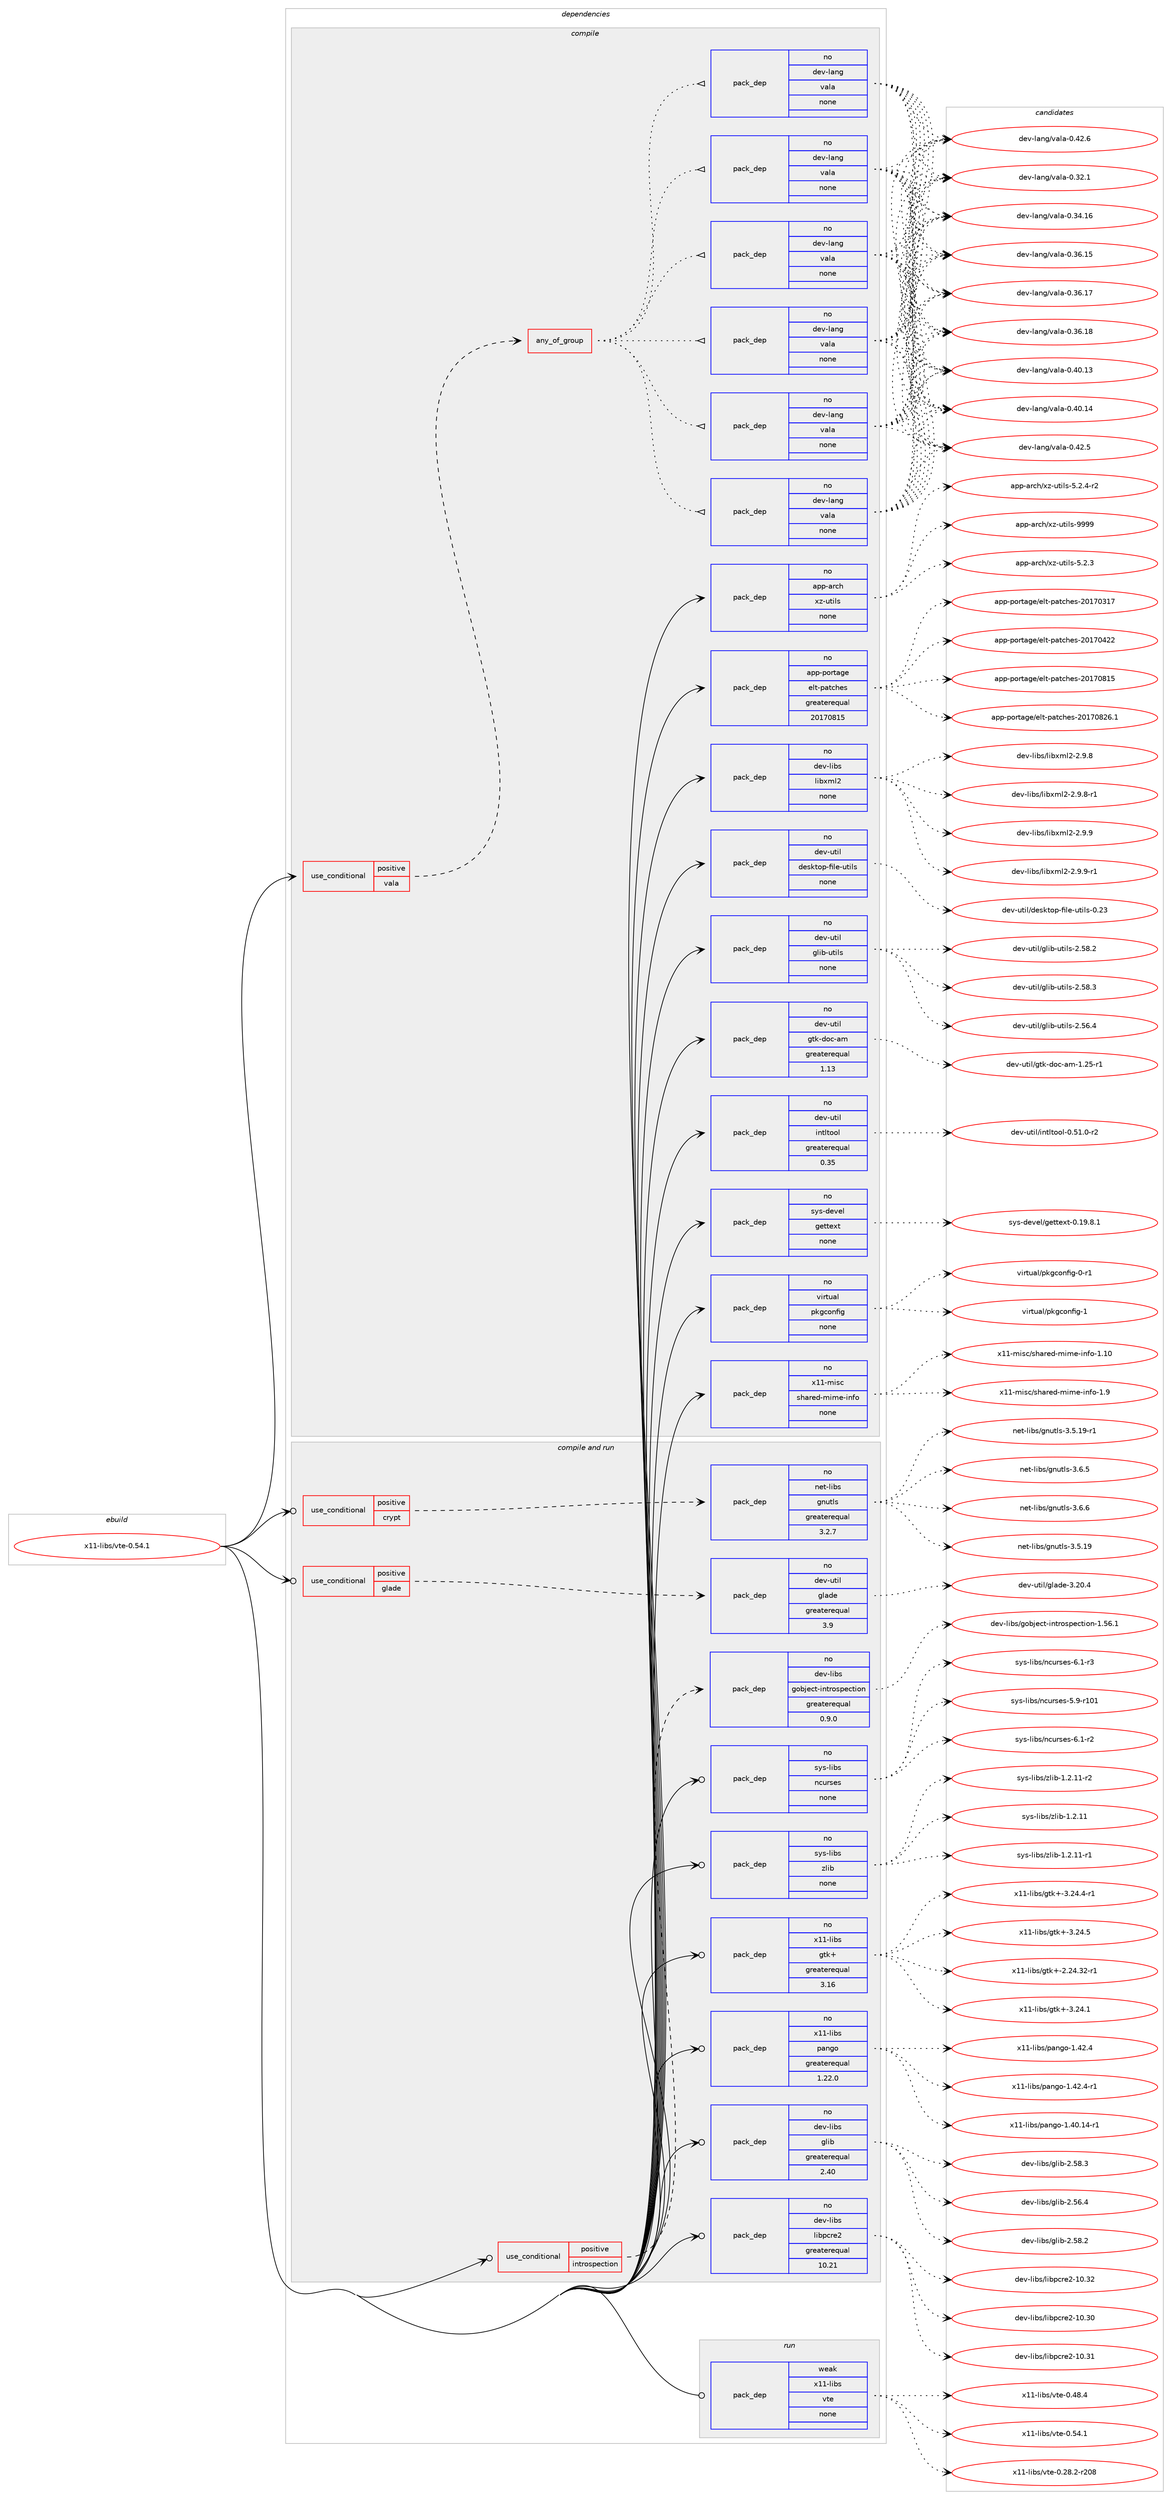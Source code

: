digraph prolog {

# *************
# Graph options
# *************

newrank=true;
concentrate=true;
compound=true;
graph [rankdir=LR,fontname=Helvetica,fontsize=10,ranksep=1.5];#, ranksep=2.5, nodesep=0.2];
edge  [arrowhead=vee];
node  [fontname=Helvetica,fontsize=10];

# **********
# The ebuild
# **********

subgraph cluster_leftcol {
color=gray;
rank=same;
label=<<i>ebuild</i>>;
id [label="x11-libs/vte-0.54.1", color=red, width=4, href="../x11-libs/vte-0.54.1.svg"];
}

# ****************
# The dependencies
# ****************

subgraph cluster_midcol {
color=gray;
label=<<i>dependencies</i>>;
subgraph cluster_compile {
fillcolor="#eeeeee";
style=filled;
label=<<i>compile</i>>;
subgraph cond466261 {
dependency1761300 [label=<<TABLE BORDER="0" CELLBORDER="1" CELLSPACING="0" CELLPADDING="4"><TR><TD ROWSPAN="3" CELLPADDING="10">use_conditional</TD></TR><TR><TD>positive</TD></TR><TR><TD>vala</TD></TR></TABLE>>, shape=none, color=red];
subgraph any28614 {
dependency1761301 [label=<<TABLE BORDER="0" CELLBORDER="1" CELLSPACING="0" CELLPADDING="4"><TR><TD CELLPADDING="10">any_of_group</TD></TR></TABLE>>, shape=none, color=red];subgraph pack1265417 {
dependency1761302 [label=<<TABLE BORDER="0" CELLBORDER="1" CELLSPACING="0" CELLPADDING="4" WIDTH="220"><TR><TD ROWSPAN="6" CELLPADDING="30">pack_dep</TD></TR><TR><TD WIDTH="110">no</TD></TR><TR><TD>dev-lang</TD></TR><TR><TD>vala</TD></TR><TR><TD>none</TD></TR><TR><TD></TD></TR></TABLE>>, shape=none, color=blue];
}
dependency1761301:e -> dependency1761302:w [weight=20,style="dotted",arrowhead="oinv"];
subgraph pack1265418 {
dependency1761303 [label=<<TABLE BORDER="0" CELLBORDER="1" CELLSPACING="0" CELLPADDING="4" WIDTH="220"><TR><TD ROWSPAN="6" CELLPADDING="30">pack_dep</TD></TR><TR><TD WIDTH="110">no</TD></TR><TR><TD>dev-lang</TD></TR><TR><TD>vala</TD></TR><TR><TD>none</TD></TR><TR><TD></TD></TR></TABLE>>, shape=none, color=blue];
}
dependency1761301:e -> dependency1761303:w [weight=20,style="dotted",arrowhead="oinv"];
subgraph pack1265419 {
dependency1761304 [label=<<TABLE BORDER="0" CELLBORDER="1" CELLSPACING="0" CELLPADDING="4" WIDTH="220"><TR><TD ROWSPAN="6" CELLPADDING="30">pack_dep</TD></TR><TR><TD WIDTH="110">no</TD></TR><TR><TD>dev-lang</TD></TR><TR><TD>vala</TD></TR><TR><TD>none</TD></TR><TR><TD></TD></TR></TABLE>>, shape=none, color=blue];
}
dependency1761301:e -> dependency1761304:w [weight=20,style="dotted",arrowhead="oinv"];
subgraph pack1265420 {
dependency1761305 [label=<<TABLE BORDER="0" CELLBORDER="1" CELLSPACING="0" CELLPADDING="4" WIDTH="220"><TR><TD ROWSPAN="6" CELLPADDING="30">pack_dep</TD></TR><TR><TD WIDTH="110">no</TD></TR><TR><TD>dev-lang</TD></TR><TR><TD>vala</TD></TR><TR><TD>none</TD></TR><TR><TD></TD></TR></TABLE>>, shape=none, color=blue];
}
dependency1761301:e -> dependency1761305:w [weight=20,style="dotted",arrowhead="oinv"];
subgraph pack1265421 {
dependency1761306 [label=<<TABLE BORDER="0" CELLBORDER="1" CELLSPACING="0" CELLPADDING="4" WIDTH="220"><TR><TD ROWSPAN="6" CELLPADDING="30">pack_dep</TD></TR><TR><TD WIDTH="110">no</TD></TR><TR><TD>dev-lang</TD></TR><TR><TD>vala</TD></TR><TR><TD>none</TD></TR><TR><TD></TD></TR></TABLE>>, shape=none, color=blue];
}
dependency1761301:e -> dependency1761306:w [weight=20,style="dotted",arrowhead="oinv"];
subgraph pack1265422 {
dependency1761307 [label=<<TABLE BORDER="0" CELLBORDER="1" CELLSPACING="0" CELLPADDING="4" WIDTH="220"><TR><TD ROWSPAN="6" CELLPADDING="30">pack_dep</TD></TR><TR><TD WIDTH="110">no</TD></TR><TR><TD>dev-lang</TD></TR><TR><TD>vala</TD></TR><TR><TD>none</TD></TR><TR><TD></TD></TR></TABLE>>, shape=none, color=blue];
}
dependency1761301:e -> dependency1761307:w [weight=20,style="dotted",arrowhead="oinv"];
}
dependency1761300:e -> dependency1761301:w [weight=20,style="dashed",arrowhead="vee"];
}
id:e -> dependency1761300:w [weight=20,style="solid",arrowhead="vee"];
subgraph pack1265423 {
dependency1761308 [label=<<TABLE BORDER="0" CELLBORDER="1" CELLSPACING="0" CELLPADDING="4" WIDTH="220"><TR><TD ROWSPAN="6" CELLPADDING="30">pack_dep</TD></TR><TR><TD WIDTH="110">no</TD></TR><TR><TD>app-arch</TD></TR><TR><TD>xz-utils</TD></TR><TR><TD>none</TD></TR><TR><TD></TD></TR></TABLE>>, shape=none, color=blue];
}
id:e -> dependency1761308:w [weight=20,style="solid",arrowhead="vee"];
subgraph pack1265424 {
dependency1761309 [label=<<TABLE BORDER="0" CELLBORDER="1" CELLSPACING="0" CELLPADDING="4" WIDTH="220"><TR><TD ROWSPAN="6" CELLPADDING="30">pack_dep</TD></TR><TR><TD WIDTH="110">no</TD></TR><TR><TD>app-portage</TD></TR><TR><TD>elt-patches</TD></TR><TR><TD>greaterequal</TD></TR><TR><TD>20170815</TD></TR></TABLE>>, shape=none, color=blue];
}
id:e -> dependency1761309:w [weight=20,style="solid",arrowhead="vee"];
subgraph pack1265425 {
dependency1761310 [label=<<TABLE BORDER="0" CELLBORDER="1" CELLSPACING="0" CELLPADDING="4" WIDTH="220"><TR><TD ROWSPAN="6" CELLPADDING="30">pack_dep</TD></TR><TR><TD WIDTH="110">no</TD></TR><TR><TD>dev-libs</TD></TR><TR><TD>libxml2</TD></TR><TR><TD>none</TD></TR><TR><TD></TD></TR></TABLE>>, shape=none, color=blue];
}
id:e -> dependency1761310:w [weight=20,style="solid",arrowhead="vee"];
subgraph pack1265426 {
dependency1761311 [label=<<TABLE BORDER="0" CELLBORDER="1" CELLSPACING="0" CELLPADDING="4" WIDTH="220"><TR><TD ROWSPAN="6" CELLPADDING="30">pack_dep</TD></TR><TR><TD WIDTH="110">no</TD></TR><TR><TD>dev-util</TD></TR><TR><TD>desktop-file-utils</TD></TR><TR><TD>none</TD></TR><TR><TD></TD></TR></TABLE>>, shape=none, color=blue];
}
id:e -> dependency1761311:w [weight=20,style="solid",arrowhead="vee"];
subgraph pack1265427 {
dependency1761312 [label=<<TABLE BORDER="0" CELLBORDER="1" CELLSPACING="0" CELLPADDING="4" WIDTH="220"><TR><TD ROWSPAN="6" CELLPADDING="30">pack_dep</TD></TR><TR><TD WIDTH="110">no</TD></TR><TR><TD>dev-util</TD></TR><TR><TD>glib-utils</TD></TR><TR><TD>none</TD></TR><TR><TD></TD></TR></TABLE>>, shape=none, color=blue];
}
id:e -> dependency1761312:w [weight=20,style="solid",arrowhead="vee"];
subgraph pack1265428 {
dependency1761313 [label=<<TABLE BORDER="0" CELLBORDER="1" CELLSPACING="0" CELLPADDING="4" WIDTH="220"><TR><TD ROWSPAN="6" CELLPADDING="30">pack_dep</TD></TR><TR><TD WIDTH="110">no</TD></TR><TR><TD>dev-util</TD></TR><TR><TD>gtk-doc-am</TD></TR><TR><TD>greaterequal</TD></TR><TR><TD>1.13</TD></TR></TABLE>>, shape=none, color=blue];
}
id:e -> dependency1761313:w [weight=20,style="solid",arrowhead="vee"];
subgraph pack1265429 {
dependency1761314 [label=<<TABLE BORDER="0" CELLBORDER="1" CELLSPACING="0" CELLPADDING="4" WIDTH="220"><TR><TD ROWSPAN="6" CELLPADDING="30">pack_dep</TD></TR><TR><TD WIDTH="110">no</TD></TR><TR><TD>dev-util</TD></TR><TR><TD>intltool</TD></TR><TR><TD>greaterequal</TD></TR><TR><TD>0.35</TD></TR></TABLE>>, shape=none, color=blue];
}
id:e -> dependency1761314:w [weight=20,style="solid",arrowhead="vee"];
subgraph pack1265430 {
dependency1761315 [label=<<TABLE BORDER="0" CELLBORDER="1" CELLSPACING="0" CELLPADDING="4" WIDTH="220"><TR><TD ROWSPAN="6" CELLPADDING="30">pack_dep</TD></TR><TR><TD WIDTH="110">no</TD></TR><TR><TD>sys-devel</TD></TR><TR><TD>gettext</TD></TR><TR><TD>none</TD></TR><TR><TD></TD></TR></TABLE>>, shape=none, color=blue];
}
id:e -> dependency1761315:w [weight=20,style="solid",arrowhead="vee"];
subgraph pack1265431 {
dependency1761316 [label=<<TABLE BORDER="0" CELLBORDER="1" CELLSPACING="0" CELLPADDING="4" WIDTH="220"><TR><TD ROWSPAN="6" CELLPADDING="30">pack_dep</TD></TR><TR><TD WIDTH="110">no</TD></TR><TR><TD>virtual</TD></TR><TR><TD>pkgconfig</TD></TR><TR><TD>none</TD></TR><TR><TD></TD></TR></TABLE>>, shape=none, color=blue];
}
id:e -> dependency1761316:w [weight=20,style="solid",arrowhead="vee"];
subgraph pack1265432 {
dependency1761317 [label=<<TABLE BORDER="0" CELLBORDER="1" CELLSPACING="0" CELLPADDING="4" WIDTH="220"><TR><TD ROWSPAN="6" CELLPADDING="30">pack_dep</TD></TR><TR><TD WIDTH="110">no</TD></TR><TR><TD>x11-misc</TD></TR><TR><TD>shared-mime-info</TD></TR><TR><TD>none</TD></TR><TR><TD></TD></TR></TABLE>>, shape=none, color=blue];
}
id:e -> dependency1761317:w [weight=20,style="solid",arrowhead="vee"];
}
subgraph cluster_compileandrun {
fillcolor="#eeeeee";
style=filled;
label=<<i>compile and run</i>>;
subgraph cond466262 {
dependency1761318 [label=<<TABLE BORDER="0" CELLBORDER="1" CELLSPACING="0" CELLPADDING="4"><TR><TD ROWSPAN="3" CELLPADDING="10">use_conditional</TD></TR><TR><TD>positive</TD></TR><TR><TD>crypt</TD></TR></TABLE>>, shape=none, color=red];
subgraph pack1265433 {
dependency1761319 [label=<<TABLE BORDER="0" CELLBORDER="1" CELLSPACING="0" CELLPADDING="4" WIDTH="220"><TR><TD ROWSPAN="6" CELLPADDING="30">pack_dep</TD></TR><TR><TD WIDTH="110">no</TD></TR><TR><TD>net-libs</TD></TR><TR><TD>gnutls</TD></TR><TR><TD>greaterequal</TD></TR><TR><TD>3.2.7</TD></TR></TABLE>>, shape=none, color=blue];
}
dependency1761318:e -> dependency1761319:w [weight=20,style="dashed",arrowhead="vee"];
}
id:e -> dependency1761318:w [weight=20,style="solid",arrowhead="odotvee"];
subgraph cond466263 {
dependency1761320 [label=<<TABLE BORDER="0" CELLBORDER="1" CELLSPACING="0" CELLPADDING="4"><TR><TD ROWSPAN="3" CELLPADDING="10">use_conditional</TD></TR><TR><TD>positive</TD></TR><TR><TD>glade</TD></TR></TABLE>>, shape=none, color=red];
subgraph pack1265434 {
dependency1761321 [label=<<TABLE BORDER="0" CELLBORDER="1" CELLSPACING="0" CELLPADDING="4" WIDTH="220"><TR><TD ROWSPAN="6" CELLPADDING="30">pack_dep</TD></TR><TR><TD WIDTH="110">no</TD></TR><TR><TD>dev-util</TD></TR><TR><TD>glade</TD></TR><TR><TD>greaterequal</TD></TR><TR><TD>3.9</TD></TR></TABLE>>, shape=none, color=blue];
}
dependency1761320:e -> dependency1761321:w [weight=20,style="dashed",arrowhead="vee"];
}
id:e -> dependency1761320:w [weight=20,style="solid",arrowhead="odotvee"];
subgraph cond466264 {
dependency1761322 [label=<<TABLE BORDER="0" CELLBORDER="1" CELLSPACING="0" CELLPADDING="4"><TR><TD ROWSPAN="3" CELLPADDING="10">use_conditional</TD></TR><TR><TD>positive</TD></TR><TR><TD>introspection</TD></TR></TABLE>>, shape=none, color=red];
subgraph pack1265435 {
dependency1761323 [label=<<TABLE BORDER="0" CELLBORDER="1" CELLSPACING="0" CELLPADDING="4" WIDTH="220"><TR><TD ROWSPAN="6" CELLPADDING="30">pack_dep</TD></TR><TR><TD WIDTH="110">no</TD></TR><TR><TD>dev-libs</TD></TR><TR><TD>gobject-introspection</TD></TR><TR><TD>greaterequal</TD></TR><TR><TD>0.9.0</TD></TR></TABLE>>, shape=none, color=blue];
}
dependency1761322:e -> dependency1761323:w [weight=20,style="dashed",arrowhead="vee"];
}
id:e -> dependency1761322:w [weight=20,style="solid",arrowhead="odotvee"];
subgraph pack1265436 {
dependency1761324 [label=<<TABLE BORDER="0" CELLBORDER="1" CELLSPACING="0" CELLPADDING="4" WIDTH="220"><TR><TD ROWSPAN="6" CELLPADDING="30">pack_dep</TD></TR><TR><TD WIDTH="110">no</TD></TR><TR><TD>dev-libs</TD></TR><TR><TD>glib</TD></TR><TR><TD>greaterequal</TD></TR><TR><TD>2.40</TD></TR></TABLE>>, shape=none, color=blue];
}
id:e -> dependency1761324:w [weight=20,style="solid",arrowhead="odotvee"];
subgraph pack1265437 {
dependency1761325 [label=<<TABLE BORDER="0" CELLBORDER="1" CELLSPACING="0" CELLPADDING="4" WIDTH="220"><TR><TD ROWSPAN="6" CELLPADDING="30">pack_dep</TD></TR><TR><TD WIDTH="110">no</TD></TR><TR><TD>dev-libs</TD></TR><TR><TD>libpcre2</TD></TR><TR><TD>greaterequal</TD></TR><TR><TD>10.21</TD></TR></TABLE>>, shape=none, color=blue];
}
id:e -> dependency1761325:w [weight=20,style="solid",arrowhead="odotvee"];
subgraph pack1265438 {
dependency1761326 [label=<<TABLE BORDER="0" CELLBORDER="1" CELLSPACING="0" CELLPADDING="4" WIDTH="220"><TR><TD ROWSPAN="6" CELLPADDING="30">pack_dep</TD></TR><TR><TD WIDTH="110">no</TD></TR><TR><TD>sys-libs</TD></TR><TR><TD>ncurses</TD></TR><TR><TD>none</TD></TR><TR><TD></TD></TR></TABLE>>, shape=none, color=blue];
}
id:e -> dependency1761326:w [weight=20,style="solid",arrowhead="odotvee"];
subgraph pack1265439 {
dependency1761327 [label=<<TABLE BORDER="0" CELLBORDER="1" CELLSPACING="0" CELLPADDING="4" WIDTH="220"><TR><TD ROWSPAN="6" CELLPADDING="30">pack_dep</TD></TR><TR><TD WIDTH="110">no</TD></TR><TR><TD>sys-libs</TD></TR><TR><TD>zlib</TD></TR><TR><TD>none</TD></TR><TR><TD></TD></TR></TABLE>>, shape=none, color=blue];
}
id:e -> dependency1761327:w [weight=20,style="solid",arrowhead="odotvee"];
subgraph pack1265440 {
dependency1761328 [label=<<TABLE BORDER="0" CELLBORDER="1" CELLSPACING="0" CELLPADDING="4" WIDTH="220"><TR><TD ROWSPAN="6" CELLPADDING="30">pack_dep</TD></TR><TR><TD WIDTH="110">no</TD></TR><TR><TD>x11-libs</TD></TR><TR><TD>gtk+</TD></TR><TR><TD>greaterequal</TD></TR><TR><TD>3.16</TD></TR></TABLE>>, shape=none, color=blue];
}
id:e -> dependency1761328:w [weight=20,style="solid",arrowhead="odotvee"];
subgraph pack1265441 {
dependency1761329 [label=<<TABLE BORDER="0" CELLBORDER="1" CELLSPACING="0" CELLPADDING="4" WIDTH="220"><TR><TD ROWSPAN="6" CELLPADDING="30">pack_dep</TD></TR><TR><TD WIDTH="110">no</TD></TR><TR><TD>x11-libs</TD></TR><TR><TD>pango</TD></TR><TR><TD>greaterequal</TD></TR><TR><TD>1.22.0</TD></TR></TABLE>>, shape=none, color=blue];
}
id:e -> dependency1761329:w [weight=20,style="solid",arrowhead="odotvee"];
}
subgraph cluster_run {
fillcolor="#eeeeee";
style=filled;
label=<<i>run</i>>;
subgraph pack1265442 {
dependency1761330 [label=<<TABLE BORDER="0" CELLBORDER="1" CELLSPACING="0" CELLPADDING="4" WIDTH="220"><TR><TD ROWSPAN="6" CELLPADDING="30">pack_dep</TD></TR><TR><TD WIDTH="110">weak</TD></TR><TR><TD>x11-libs</TD></TR><TR><TD>vte</TD></TR><TR><TD>none</TD></TR><TR><TD></TD></TR></TABLE>>, shape=none, color=blue];
}
id:e -> dependency1761330:w [weight=20,style="solid",arrowhead="odot"];
}
}

# **************
# The candidates
# **************

subgraph cluster_choices {
rank=same;
color=gray;
label=<<i>candidates</i>>;

subgraph choice1265417 {
color=black;
nodesep=1;
choice100101118451089711010347118971089745484651504649 [label="dev-lang/vala-0.32.1", color=red, width=4,href="../dev-lang/vala-0.32.1.svg"];
choice10010111845108971101034711897108974548465152464954 [label="dev-lang/vala-0.34.16", color=red, width=4,href="../dev-lang/vala-0.34.16.svg"];
choice10010111845108971101034711897108974548465154464953 [label="dev-lang/vala-0.36.15", color=red, width=4,href="../dev-lang/vala-0.36.15.svg"];
choice10010111845108971101034711897108974548465154464955 [label="dev-lang/vala-0.36.17", color=red, width=4,href="../dev-lang/vala-0.36.17.svg"];
choice10010111845108971101034711897108974548465154464956 [label="dev-lang/vala-0.36.18", color=red, width=4,href="../dev-lang/vala-0.36.18.svg"];
choice10010111845108971101034711897108974548465248464951 [label="dev-lang/vala-0.40.13", color=red, width=4,href="../dev-lang/vala-0.40.13.svg"];
choice10010111845108971101034711897108974548465248464952 [label="dev-lang/vala-0.40.14", color=red, width=4,href="../dev-lang/vala-0.40.14.svg"];
choice100101118451089711010347118971089745484652504653 [label="dev-lang/vala-0.42.5", color=red, width=4,href="../dev-lang/vala-0.42.5.svg"];
choice100101118451089711010347118971089745484652504654 [label="dev-lang/vala-0.42.6", color=red, width=4,href="../dev-lang/vala-0.42.6.svg"];
dependency1761302:e -> choice100101118451089711010347118971089745484651504649:w [style=dotted,weight="100"];
dependency1761302:e -> choice10010111845108971101034711897108974548465152464954:w [style=dotted,weight="100"];
dependency1761302:e -> choice10010111845108971101034711897108974548465154464953:w [style=dotted,weight="100"];
dependency1761302:e -> choice10010111845108971101034711897108974548465154464955:w [style=dotted,weight="100"];
dependency1761302:e -> choice10010111845108971101034711897108974548465154464956:w [style=dotted,weight="100"];
dependency1761302:e -> choice10010111845108971101034711897108974548465248464951:w [style=dotted,weight="100"];
dependency1761302:e -> choice10010111845108971101034711897108974548465248464952:w [style=dotted,weight="100"];
dependency1761302:e -> choice100101118451089711010347118971089745484652504653:w [style=dotted,weight="100"];
dependency1761302:e -> choice100101118451089711010347118971089745484652504654:w [style=dotted,weight="100"];
}
subgraph choice1265418 {
color=black;
nodesep=1;
choice100101118451089711010347118971089745484651504649 [label="dev-lang/vala-0.32.1", color=red, width=4,href="../dev-lang/vala-0.32.1.svg"];
choice10010111845108971101034711897108974548465152464954 [label="dev-lang/vala-0.34.16", color=red, width=4,href="../dev-lang/vala-0.34.16.svg"];
choice10010111845108971101034711897108974548465154464953 [label="dev-lang/vala-0.36.15", color=red, width=4,href="../dev-lang/vala-0.36.15.svg"];
choice10010111845108971101034711897108974548465154464955 [label="dev-lang/vala-0.36.17", color=red, width=4,href="../dev-lang/vala-0.36.17.svg"];
choice10010111845108971101034711897108974548465154464956 [label="dev-lang/vala-0.36.18", color=red, width=4,href="../dev-lang/vala-0.36.18.svg"];
choice10010111845108971101034711897108974548465248464951 [label="dev-lang/vala-0.40.13", color=red, width=4,href="../dev-lang/vala-0.40.13.svg"];
choice10010111845108971101034711897108974548465248464952 [label="dev-lang/vala-0.40.14", color=red, width=4,href="../dev-lang/vala-0.40.14.svg"];
choice100101118451089711010347118971089745484652504653 [label="dev-lang/vala-0.42.5", color=red, width=4,href="../dev-lang/vala-0.42.5.svg"];
choice100101118451089711010347118971089745484652504654 [label="dev-lang/vala-0.42.6", color=red, width=4,href="../dev-lang/vala-0.42.6.svg"];
dependency1761303:e -> choice100101118451089711010347118971089745484651504649:w [style=dotted,weight="100"];
dependency1761303:e -> choice10010111845108971101034711897108974548465152464954:w [style=dotted,weight="100"];
dependency1761303:e -> choice10010111845108971101034711897108974548465154464953:w [style=dotted,weight="100"];
dependency1761303:e -> choice10010111845108971101034711897108974548465154464955:w [style=dotted,weight="100"];
dependency1761303:e -> choice10010111845108971101034711897108974548465154464956:w [style=dotted,weight="100"];
dependency1761303:e -> choice10010111845108971101034711897108974548465248464951:w [style=dotted,weight="100"];
dependency1761303:e -> choice10010111845108971101034711897108974548465248464952:w [style=dotted,weight="100"];
dependency1761303:e -> choice100101118451089711010347118971089745484652504653:w [style=dotted,weight="100"];
dependency1761303:e -> choice100101118451089711010347118971089745484652504654:w [style=dotted,weight="100"];
}
subgraph choice1265419 {
color=black;
nodesep=1;
choice100101118451089711010347118971089745484651504649 [label="dev-lang/vala-0.32.1", color=red, width=4,href="../dev-lang/vala-0.32.1.svg"];
choice10010111845108971101034711897108974548465152464954 [label="dev-lang/vala-0.34.16", color=red, width=4,href="../dev-lang/vala-0.34.16.svg"];
choice10010111845108971101034711897108974548465154464953 [label="dev-lang/vala-0.36.15", color=red, width=4,href="../dev-lang/vala-0.36.15.svg"];
choice10010111845108971101034711897108974548465154464955 [label="dev-lang/vala-0.36.17", color=red, width=4,href="../dev-lang/vala-0.36.17.svg"];
choice10010111845108971101034711897108974548465154464956 [label="dev-lang/vala-0.36.18", color=red, width=4,href="../dev-lang/vala-0.36.18.svg"];
choice10010111845108971101034711897108974548465248464951 [label="dev-lang/vala-0.40.13", color=red, width=4,href="../dev-lang/vala-0.40.13.svg"];
choice10010111845108971101034711897108974548465248464952 [label="dev-lang/vala-0.40.14", color=red, width=4,href="../dev-lang/vala-0.40.14.svg"];
choice100101118451089711010347118971089745484652504653 [label="dev-lang/vala-0.42.5", color=red, width=4,href="../dev-lang/vala-0.42.5.svg"];
choice100101118451089711010347118971089745484652504654 [label="dev-lang/vala-0.42.6", color=red, width=4,href="../dev-lang/vala-0.42.6.svg"];
dependency1761304:e -> choice100101118451089711010347118971089745484651504649:w [style=dotted,weight="100"];
dependency1761304:e -> choice10010111845108971101034711897108974548465152464954:w [style=dotted,weight="100"];
dependency1761304:e -> choice10010111845108971101034711897108974548465154464953:w [style=dotted,weight="100"];
dependency1761304:e -> choice10010111845108971101034711897108974548465154464955:w [style=dotted,weight="100"];
dependency1761304:e -> choice10010111845108971101034711897108974548465154464956:w [style=dotted,weight="100"];
dependency1761304:e -> choice10010111845108971101034711897108974548465248464951:w [style=dotted,weight="100"];
dependency1761304:e -> choice10010111845108971101034711897108974548465248464952:w [style=dotted,weight="100"];
dependency1761304:e -> choice100101118451089711010347118971089745484652504653:w [style=dotted,weight="100"];
dependency1761304:e -> choice100101118451089711010347118971089745484652504654:w [style=dotted,weight="100"];
}
subgraph choice1265420 {
color=black;
nodesep=1;
choice100101118451089711010347118971089745484651504649 [label="dev-lang/vala-0.32.1", color=red, width=4,href="../dev-lang/vala-0.32.1.svg"];
choice10010111845108971101034711897108974548465152464954 [label="dev-lang/vala-0.34.16", color=red, width=4,href="../dev-lang/vala-0.34.16.svg"];
choice10010111845108971101034711897108974548465154464953 [label="dev-lang/vala-0.36.15", color=red, width=4,href="../dev-lang/vala-0.36.15.svg"];
choice10010111845108971101034711897108974548465154464955 [label="dev-lang/vala-0.36.17", color=red, width=4,href="../dev-lang/vala-0.36.17.svg"];
choice10010111845108971101034711897108974548465154464956 [label="dev-lang/vala-0.36.18", color=red, width=4,href="../dev-lang/vala-0.36.18.svg"];
choice10010111845108971101034711897108974548465248464951 [label="dev-lang/vala-0.40.13", color=red, width=4,href="../dev-lang/vala-0.40.13.svg"];
choice10010111845108971101034711897108974548465248464952 [label="dev-lang/vala-0.40.14", color=red, width=4,href="../dev-lang/vala-0.40.14.svg"];
choice100101118451089711010347118971089745484652504653 [label="dev-lang/vala-0.42.5", color=red, width=4,href="../dev-lang/vala-0.42.5.svg"];
choice100101118451089711010347118971089745484652504654 [label="dev-lang/vala-0.42.6", color=red, width=4,href="../dev-lang/vala-0.42.6.svg"];
dependency1761305:e -> choice100101118451089711010347118971089745484651504649:w [style=dotted,weight="100"];
dependency1761305:e -> choice10010111845108971101034711897108974548465152464954:w [style=dotted,weight="100"];
dependency1761305:e -> choice10010111845108971101034711897108974548465154464953:w [style=dotted,weight="100"];
dependency1761305:e -> choice10010111845108971101034711897108974548465154464955:w [style=dotted,weight="100"];
dependency1761305:e -> choice10010111845108971101034711897108974548465154464956:w [style=dotted,weight="100"];
dependency1761305:e -> choice10010111845108971101034711897108974548465248464951:w [style=dotted,weight="100"];
dependency1761305:e -> choice10010111845108971101034711897108974548465248464952:w [style=dotted,weight="100"];
dependency1761305:e -> choice100101118451089711010347118971089745484652504653:w [style=dotted,weight="100"];
dependency1761305:e -> choice100101118451089711010347118971089745484652504654:w [style=dotted,weight="100"];
}
subgraph choice1265421 {
color=black;
nodesep=1;
choice100101118451089711010347118971089745484651504649 [label="dev-lang/vala-0.32.1", color=red, width=4,href="../dev-lang/vala-0.32.1.svg"];
choice10010111845108971101034711897108974548465152464954 [label="dev-lang/vala-0.34.16", color=red, width=4,href="../dev-lang/vala-0.34.16.svg"];
choice10010111845108971101034711897108974548465154464953 [label="dev-lang/vala-0.36.15", color=red, width=4,href="../dev-lang/vala-0.36.15.svg"];
choice10010111845108971101034711897108974548465154464955 [label="dev-lang/vala-0.36.17", color=red, width=4,href="../dev-lang/vala-0.36.17.svg"];
choice10010111845108971101034711897108974548465154464956 [label="dev-lang/vala-0.36.18", color=red, width=4,href="../dev-lang/vala-0.36.18.svg"];
choice10010111845108971101034711897108974548465248464951 [label="dev-lang/vala-0.40.13", color=red, width=4,href="../dev-lang/vala-0.40.13.svg"];
choice10010111845108971101034711897108974548465248464952 [label="dev-lang/vala-0.40.14", color=red, width=4,href="../dev-lang/vala-0.40.14.svg"];
choice100101118451089711010347118971089745484652504653 [label="dev-lang/vala-0.42.5", color=red, width=4,href="../dev-lang/vala-0.42.5.svg"];
choice100101118451089711010347118971089745484652504654 [label="dev-lang/vala-0.42.6", color=red, width=4,href="../dev-lang/vala-0.42.6.svg"];
dependency1761306:e -> choice100101118451089711010347118971089745484651504649:w [style=dotted,weight="100"];
dependency1761306:e -> choice10010111845108971101034711897108974548465152464954:w [style=dotted,weight="100"];
dependency1761306:e -> choice10010111845108971101034711897108974548465154464953:w [style=dotted,weight="100"];
dependency1761306:e -> choice10010111845108971101034711897108974548465154464955:w [style=dotted,weight="100"];
dependency1761306:e -> choice10010111845108971101034711897108974548465154464956:w [style=dotted,weight="100"];
dependency1761306:e -> choice10010111845108971101034711897108974548465248464951:w [style=dotted,weight="100"];
dependency1761306:e -> choice10010111845108971101034711897108974548465248464952:w [style=dotted,weight="100"];
dependency1761306:e -> choice100101118451089711010347118971089745484652504653:w [style=dotted,weight="100"];
dependency1761306:e -> choice100101118451089711010347118971089745484652504654:w [style=dotted,weight="100"];
}
subgraph choice1265422 {
color=black;
nodesep=1;
choice100101118451089711010347118971089745484651504649 [label="dev-lang/vala-0.32.1", color=red, width=4,href="../dev-lang/vala-0.32.1.svg"];
choice10010111845108971101034711897108974548465152464954 [label="dev-lang/vala-0.34.16", color=red, width=4,href="../dev-lang/vala-0.34.16.svg"];
choice10010111845108971101034711897108974548465154464953 [label="dev-lang/vala-0.36.15", color=red, width=4,href="../dev-lang/vala-0.36.15.svg"];
choice10010111845108971101034711897108974548465154464955 [label="dev-lang/vala-0.36.17", color=red, width=4,href="../dev-lang/vala-0.36.17.svg"];
choice10010111845108971101034711897108974548465154464956 [label="dev-lang/vala-0.36.18", color=red, width=4,href="../dev-lang/vala-0.36.18.svg"];
choice10010111845108971101034711897108974548465248464951 [label="dev-lang/vala-0.40.13", color=red, width=4,href="../dev-lang/vala-0.40.13.svg"];
choice10010111845108971101034711897108974548465248464952 [label="dev-lang/vala-0.40.14", color=red, width=4,href="../dev-lang/vala-0.40.14.svg"];
choice100101118451089711010347118971089745484652504653 [label="dev-lang/vala-0.42.5", color=red, width=4,href="../dev-lang/vala-0.42.5.svg"];
choice100101118451089711010347118971089745484652504654 [label="dev-lang/vala-0.42.6", color=red, width=4,href="../dev-lang/vala-0.42.6.svg"];
dependency1761307:e -> choice100101118451089711010347118971089745484651504649:w [style=dotted,weight="100"];
dependency1761307:e -> choice10010111845108971101034711897108974548465152464954:w [style=dotted,weight="100"];
dependency1761307:e -> choice10010111845108971101034711897108974548465154464953:w [style=dotted,weight="100"];
dependency1761307:e -> choice10010111845108971101034711897108974548465154464955:w [style=dotted,weight="100"];
dependency1761307:e -> choice10010111845108971101034711897108974548465154464956:w [style=dotted,weight="100"];
dependency1761307:e -> choice10010111845108971101034711897108974548465248464951:w [style=dotted,weight="100"];
dependency1761307:e -> choice10010111845108971101034711897108974548465248464952:w [style=dotted,weight="100"];
dependency1761307:e -> choice100101118451089711010347118971089745484652504653:w [style=dotted,weight="100"];
dependency1761307:e -> choice100101118451089711010347118971089745484652504654:w [style=dotted,weight="100"];
}
subgraph choice1265423 {
color=black;
nodesep=1;
choice971121124597114991044712012245117116105108115455346504651 [label="app-arch/xz-utils-5.2.3", color=red, width=4,href="../app-arch/xz-utils-5.2.3.svg"];
choice9711211245971149910447120122451171161051081154553465046524511450 [label="app-arch/xz-utils-5.2.4-r2", color=red, width=4,href="../app-arch/xz-utils-5.2.4-r2.svg"];
choice9711211245971149910447120122451171161051081154557575757 [label="app-arch/xz-utils-9999", color=red, width=4,href="../app-arch/xz-utils-9999.svg"];
dependency1761308:e -> choice971121124597114991044712012245117116105108115455346504651:w [style=dotted,weight="100"];
dependency1761308:e -> choice9711211245971149910447120122451171161051081154553465046524511450:w [style=dotted,weight="100"];
dependency1761308:e -> choice9711211245971149910447120122451171161051081154557575757:w [style=dotted,weight="100"];
}
subgraph choice1265424 {
color=black;
nodesep=1;
choice97112112451121111141169710310147101108116451129711699104101115455048495548514955 [label="app-portage/elt-patches-20170317", color=red, width=4,href="../app-portage/elt-patches-20170317.svg"];
choice97112112451121111141169710310147101108116451129711699104101115455048495548525050 [label="app-portage/elt-patches-20170422", color=red, width=4,href="../app-portage/elt-patches-20170422.svg"];
choice97112112451121111141169710310147101108116451129711699104101115455048495548564953 [label="app-portage/elt-patches-20170815", color=red, width=4,href="../app-portage/elt-patches-20170815.svg"];
choice971121124511211111411697103101471011081164511297116991041011154550484955485650544649 [label="app-portage/elt-patches-20170826.1", color=red, width=4,href="../app-portage/elt-patches-20170826.1.svg"];
dependency1761309:e -> choice97112112451121111141169710310147101108116451129711699104101115455048495548514955:w [style=dotted,weight="100"];
dependency1761309:e -> choice97112112451121111141169710310147101108116451129711699104101115455048495548525050:w [style=dotted,weight="100"];
dependency1761309:e -> choice97112112451121111141169710310147101108116451129711699104101115455048495548564953:w [style=dotted,weight="100"];
dependency1761309:e -> choice971121124511211111411697103101471011081164511297116991041011154550484955485650544649:w [style=dotted,weight="100"];
}
subgraph choice1265425 {
color=black;
nodesep=1;
choice1001011184510810598115471081059812010910850455046574656 [label="dev-libs/libxml2-2.9.8", color=red, width=4,href="../dev-libs/libxml2-2.9.8.svg"];
choice10010111845108105981154710810598120109108504550465746564511449 [label="dev-libs/libxml2-2.9.8-r1", color=red, width=4,href="../dev-libs/libxml2-2.9.8-r1.svg"];
choice1001011184510810598115471081059812010910850455046574657 [label="dev-libs/libxml2-2.9.9", color=red, width=4,href="../dev-libs/libxml2-2.9.9.svg"];
choice10010111845108105981154710810598120109108504550465746574511449 [label="dev-libs/libxml2-2.9.9-r1", color=red, width=4,href="../dev-libs/libxml2-2.9.9-r1.svg"];
dependency1761310:e -> choice1001011184510810598115471081059812010910850455046574656:w [style=dotted,weight="100"];
dependency1761310:e -> choice10010111845108105981154710810598120109108504550465746564511449:w [style=dotted,weight="100"];
dependency1761310:e -> choice1001011184510810598115471081059812010910850455046574657:w [style=dotted,weight="100"];
dependency1761310:e -> choice10010111845108105981154710810598120109108504550465746574511449:w [style=dotted,weight="100"];
}
subgraph choice1265426 {
color=black;
nodesep=1;
choice100101118451171161051084710010111510711611111245102105108101451171161051081154548465051 [label="dev-util/desktop-file-utils-0.23", color=red, width=4,href="../dev-util/desktop-file-utils-0.23.svg"];
dependency1761311:e -> choice100101118451171161051084710010111510711611111245102105108101451171161051081154548465051:w [style=dotted,weight="100"];
}
subgraph choice1265427 {
color=black;
nodesep=1;
choice1001011184511711610510847103108105984511711610510811545504653544652 [label="dev-util/glib-utils-2.56.4", color=red, width=4,href="../dev-util/glib-utils-2.56.4.svg"];
choice1001011184511711610510847103108105984511711610510811545504653564650 [label="dev-util/glib-utils-2.58.2", color=red, width=4,href="../dev-util/glib-utils-2.58.2.svg"];
choice1001011184511711610510847103108105984511711610510811545504653564651 [label="dev-util/glib-utils-2.58.3", color=red, width=4,href="../dev-util/glib-utils-2.58.3.svg"];
dependency1761312:e -> choice1001011184511711610510847103108105984511711610510811545504653544652:w [style=dotted,weight="100"];
dependency1761312:e -> choice1001011184511711610510847103108105984511711610510811545504653564650:w [style=dotted,weight="100"];
dependency1761312:e -> choice1001011184511711610510847103108105984511711610510811545504653564651:w [style=dotted,weight="100"];
}
subgraph choice1265428 {
color=black;
nodesep=1;
choice10010111845117116105108471031161074510011199459710945494650534511449 [label="dev-util/gtk-doc-am-1.25-r1", color=red, width=4,href="../dev-util/gtk-doc-am-1.25-r1.svg"];
dependency1761313:e -> choice10010111845117116105108471031161074510011199459710945494650534511449:w [style=dotted,weight="100"];
}
subgraph choice1265429 {
color=black;
nodesep=1;
choice1001011184511711610510847105110116108116111111108454846534946484511450 [label="dev-util/intltool-0.51.0-r2", color=red, width=4,href="../dev-util/intltool-0.51.0-r2.svg"];
dependency1761314:e -> choice1001011184511711610510847105110116108116111111108454846534946484511450:w [style=dotted,weight="100"];
}
subgraph choice1265430 {
color=black;
nodesep=1;
choice1151211154510010111810110847103101116116101120116454846495746564649 [label="sys-devel/gettext-0.19.8.1", color=red, width=4,href="../sys-devel/gettext-0.19.8.1.svg"];
dependency1761315:e -> choice1151211154510010111810110847103101116116101120116454846495746564649:w [style=dotted,weight="100"];
}
subgraph choice1265431 {
color=black;
nodesep=1;
choice11810511411611797108471121071039911111010210510345484511449 [label="virtual/pkgconfig-0-r1", color=red, width=4,href="../virtual/pkgconfig-0-r1.svg"];
choice1181051141161179710847112107103991111101021051034549 [label="virtual/pkgconfig-1", color=red, width=4,href="../virtual/pkgconfig-1.svg"];
dependency1761316:e -> choice11810511411611797108471121071039911111010210510345484511449:w [style=dotted,weight="100"];
dependency1761316:e -> choice1181051141161179710847112107103991111101021051034549:w [style=dotted,weight="100"];
}
subgraph choice1265432 {
color=black;
nodesep=1;
choice12049494510910511599471151049711410110045109105109101451051101021114549464948 [label="x11-misc/shared-mime-info-1.10", color=red, width=4,href="../x11-misc/shared-mime-info-1.10.svg"];
choice120494945109105115994711510497114101100451091051091014510511010211145494657 [label="x11-misc/shared-mime-info-1.9", color=red, width=4,href="../x11-misc/shared-mime-info-1.9.svg"];
dependency1761317:e -> choice12049494510910511599471151049711410110045109105109101451051101021114549464948:w [style=dotted,weight="100"];
dependency1761317:e -> choice120494945109105115994711510497114101100451091051091014510511010211145494657:w [style=dotted,weight="100"];
}
subgraph choice1265433 {
color=black;
nodesep=1;
choice11010111645108105981154710311011711610811545514653464957 [label="net-libs/gnutls-3.5.19", color=red, width=4,href="../net-libs/gnutls-3.5.19.svg"];
choice110101116451081059811547103110117116108115455146534649574511449 [label="net-libs/gnutls-3.5.19-r1", color=red, width=4,href="../net-libs/gnutls-3.5.19-r1.svg"];
choice110101116451081059811547103110117116108115455146544653 [label="net-libs/gnutls-3.6.5", color=red, width=4,href="../net-libs/gnutls-3.6.5.svg"];
choice110101116451081059811547103110117116108115455146544654 [label="net-libs/gnutls-3.6.6", color=red, width=4,href="../net-libs/gnutls-3.6.6.svg"];
dependency1761319:e -> choice11010111645108105981154710311011711610811545514653464957:w [style=dotted,weight="100"];
dependency1761319:e -> choice110101116451081059811547103110117116108115455146534649574511449:w [style=dotted,weight="100"];
dependency1761319:e -> choice110101116451081059811547103110117116108115455146544653:w [style=dotted,weight="100"];
dependency1761319:e -> choice110101116451081059811547103110117116108115455146544654:w [style=dotted,weight="100"];
}
subgraph choice1265434 {
color=black;
nodesep=1;
choice10010111845117116105108471031089710010145514650484652 [label="dev-util/glade-3.20.4", color=red, width=4,href="../dev-util/glade-3.20.4.svg"];
dependency1761321:e -> choice10010111845117116105108471031089710010145514650484652:w [style=dotted,weight="100"];
}
subgraph choice1265435 {
color=black;
nodesep=1;
choice1001011184510810598115471031119810610199116451051101161141111151121019911610511111045494653544649 [label="dev-libs/gobject-introspection-1.56.1", color=red, width=4,href="../dev-libs/gobject-introspection-1.56.1.svg"];
dependency1761323:e -> choice1001011184510810598115471031119810610199116451051101161141111151121019911610511111045494653544649:w [style=dotted,weight="100"];
}
subgraph choice1265436 {
color=black;
nodesep=1;
choice1001011184510810598115471031081059845504653544652 [label="dev-libs/glib-2.56.4", color=red, width=4,href="../dev-libs/glib-2.56.4.svg"];
choice1001011184510810598115471031081059845504653564650 [label="dev-libs/glib-2.58.2", color=red, width=4,href="../dev-libs/glib-2.58.2.svg"];
choice1001011184510810598115471031081059845504653564651 [label="dev-libs/glib-2.58.3", color=red, width=4,href="../dev-libs/glib-2.58.3.svg"];
dependency1761324:e -> choice1001011184510810598115471031081059845504653544652:w [style=dotted,weight="100"];
dependency1761324:e -> choice1001011184510810598115471031081059845504653564650:w [style=dotted,weight="100"];
dependency1761324:e -> choice1001011184510810598115471031081059845504653564651:w [style=dotted,weight="100"];
}
subgraph choice1265437 {
color=black;
nodesep=1;
choice100101118451081059811547108105981129911410150454948465148 [label="dev-libs/libpcre2-10.30", color=red, width=4,href="../dev-libs/libpcre2-10.30.svg"];
choice100101118451081059811547108105981129911410150454948465149 [label="dev-libs/libpcre2-10.31", color=red, width=4,href="../dev-libs/libpcre2-10.31.svg"];
choice100101118451081059811547108105981129911410150454948465150 [label="dev-libs/libpcre2-10.32", color=red, width=4,href="../dev-libs/libpcre2-10.32.svg"];
dependency1761325:e -> choice100101118451081059811547108105981129911410150454948465148:w [style=dotted,weight="100"];
dependency1761325:e -> choice100101118451081059811547108105981129911410150454948465149:w [style=dotted,weight="100"];
dependency1761325:e -> choice100101118451081059811547108105981129911410150454948465150:w [style=dotted,weight="100"];
}
subgraph choice1265438 {
color=black;
nodesep=1;
choice115121115451081059811547110991171141151011154553465745114494849 [label="sys-libs/ncurses-5.9-r101", color=red, width=4,href="../sys-libs/ncurses-5.9-r101.svg"];
choice11512111545108105981154711099117114115101115455446494511450 [label="sys-libs/ncurses-6.1-r2", color=red, width=4,href="../sys-libs/ncurses-6.1-r2.svg"];
choice11512111545108105981154711099117114115101115455446494511451 [label="sys-libs/ncurses-6.1-r3", color=red, width=4,href="../sys-libs/ncurses-6.1-r3.svg"];
dependency1761326:e -> choice115121115451081059811547110991171141151011154553465745114494849:w [style=dotted,weight="100"];
dependency1761326:e -> choice11512111545108105981154711099117114115101115455446494511450:w [style=dotted,weight="100"];
dependency1761326:e -> choice11512111545108105981154711099117114115101115455446494511451:w [style=dotted,weight="100"];
}
subgraph choice1265439 {
color=black;
nodesep=1;
choice1151211154510810598115471221081059845494650464949 [label="sys-libs/zlib-1.2.11", color=red, width=4,href="../sys-libs/zlib-1.2.11.svg"];
choice11512111545108105981154712210810598454946504649494511449 [label="sys-libs/zlib-1.2.11-r1", color=red, width=4,href="../sys-libs/zlib-1.2.11-r1.svg"];
choice11512111545108105981154712210810598454946504649494511450 [label="sys-libs/zlib-1.2.11-r2", color=red, width=4,href="../sys-libs/zlib-1.2.11-r2.svg"];
dependency1761327:e -> choice1151211154510810598115471221081059845494650464949:w [style=dotted,weight="100"];
dependency1761327:e -> choice11512111545108105981154712210810598454946504649494511449:w [style=dotted,weight="100"];
dependency1761327:e -> choice11512111545108105981154712210810598454946504649494511450:w [style=dotted,weight="100"];
}
subgraph choice1265440 {
color=black;
nodesep=1;
choice12049494510810598115471031161074345504650524651504511449 [label="x11-libs/gtk+-2.24.32-r1", color=red, width=4,href="../x11-libs/gtk+-2.24.32-r1.svg"];
choice12049494510810598115471031161074345514650524649 [label="x11-libs/gtk+-3.24.1", color=red, width=4,href="../x11-libs/gtk+-3.24.1.svg"];
choice120494945108105981154710311610743455146505246524511449 [label="x11-libs/gtk+-3.24.4-r1", color=red, width=4,href="../x11-libs/gtk+-3.24.4-r1.svg"];
choice12049494510810598115471031161074345514650524653 [label="x11-libs/gtk+-3.24.5", color=red, width=4,href="../x11-libs/gtk+-3.24.5.svg"];
dependency1761328:e -> choice12049494510810598115471031161074345504650524651504511449:w [style=dotted,weight="100"];
dependency1761328:e -> choice12049494510810598115471031161074345514650524649:w [style=dotted,weight="100"];
dependency1761328:e -> choice120494945108105981154710311610743455146505246524511449:w [style=dotted,weight="100"];
dependency1761328:e -> choice12049494510810598115471031161074345514650524653:w [style=dotted,weight="100"];
}
subgraph choice1265441 {
color=black;
nodesep=1;
choice12049494510810598115471129711010311145494652484649524511449 [label="x11-libs/pango-1.40.14-r1", color=red, width=4,href="../x11-libs/pango-1.40.14-r1.svg"];
choice12049494510810598115471129711010311145494652504652 [label="x11-libs/pango-1.42.4", color=red, width=4,href="../x11-libs/pango-1.42.4.svg"];
choice120494945108105981154711297110103111454946525046524511449 [label="x11-libs/pango-1.42.4-r1", color=red, width=4,href="../x11-libs/pango-1.42.4-r1.svg"];
dependency1761329:e -> choice12049494510810598115471129711010311145494652484649524511449:w [style=dotted,weight="100"];
dependency1761329:e -> choice12049494510810598115471129711010311145494652504652:w [style=dotted,weight="100"];
dependency1761329:e -> choice120494945108105981154711297110103111454946525046524511449:w [style=dotted,weight="100"];
}
subgraph choice1265442 {
color=black;
nodesep=1;
choice12049494510810598115471181161014548465056465045114504856 [label="x11-libs/vte-0.28.2-r208", color=red, width=4,href="../x11-libs/vte-0.28.2-r208.svg"];
choice120494945108105981154711811610145484652564652 [label="x11-libs/vte-0.48.4", color=red, width=4,href="../x11-libs/vte-0.48.4.svg"];
choice120494945108105981154711811610145484653524649 [label="x11-libs/vte-0.54.1", color=red, width=4,href="../x11-libs/vte-0.54.1.svg"];
dependency1761330:e -> choice12049494510810598115471181161014548465056465045114504856:w [style=dotted,weight="100"];
dependency1761330:e -> choice120494945108105981154711811610145484652564652:w [style=dotted,weight="100"];
dependency1761330:e -> choice120494945108105981154711811610145484653524649:w [style=dotted,weight="100"];
}
}

}
